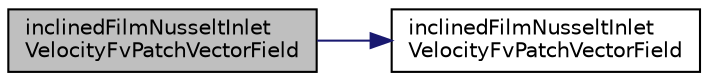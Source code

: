digraph "inclinedFilmNusseltInletVelocityFvPatchVectorField"
{
  bgcolor="transparent";
  edge [fontname="Helvetica",fontsize="10",labelfontname="Helvetica",labelfontsize="10"];
  node [fontname="Helvetica",fontsize="10",shape=record];
  rankdir="LR";
  Node1 [label="inclinedFilmNusseltInlet\lVelocityFvPatchVectorField",height=0.2,width=0.4,color="black", fillcolor="grey75", style="filled", fontcolor="black"];
  Node1 -> Node2 [color="midnightblue",fontsize="10",style="solid",fontname="Helvetica"];
  Node2 [label="inclinedFilmNusseltInlet\lVelocityFvPatchVectorField",height=0.2,width=0.4,color="black",URL="$a01043.html#a8900d565cb9927991007b98f695000bb",tooltip="Construct from patch and internal field. "];
}
